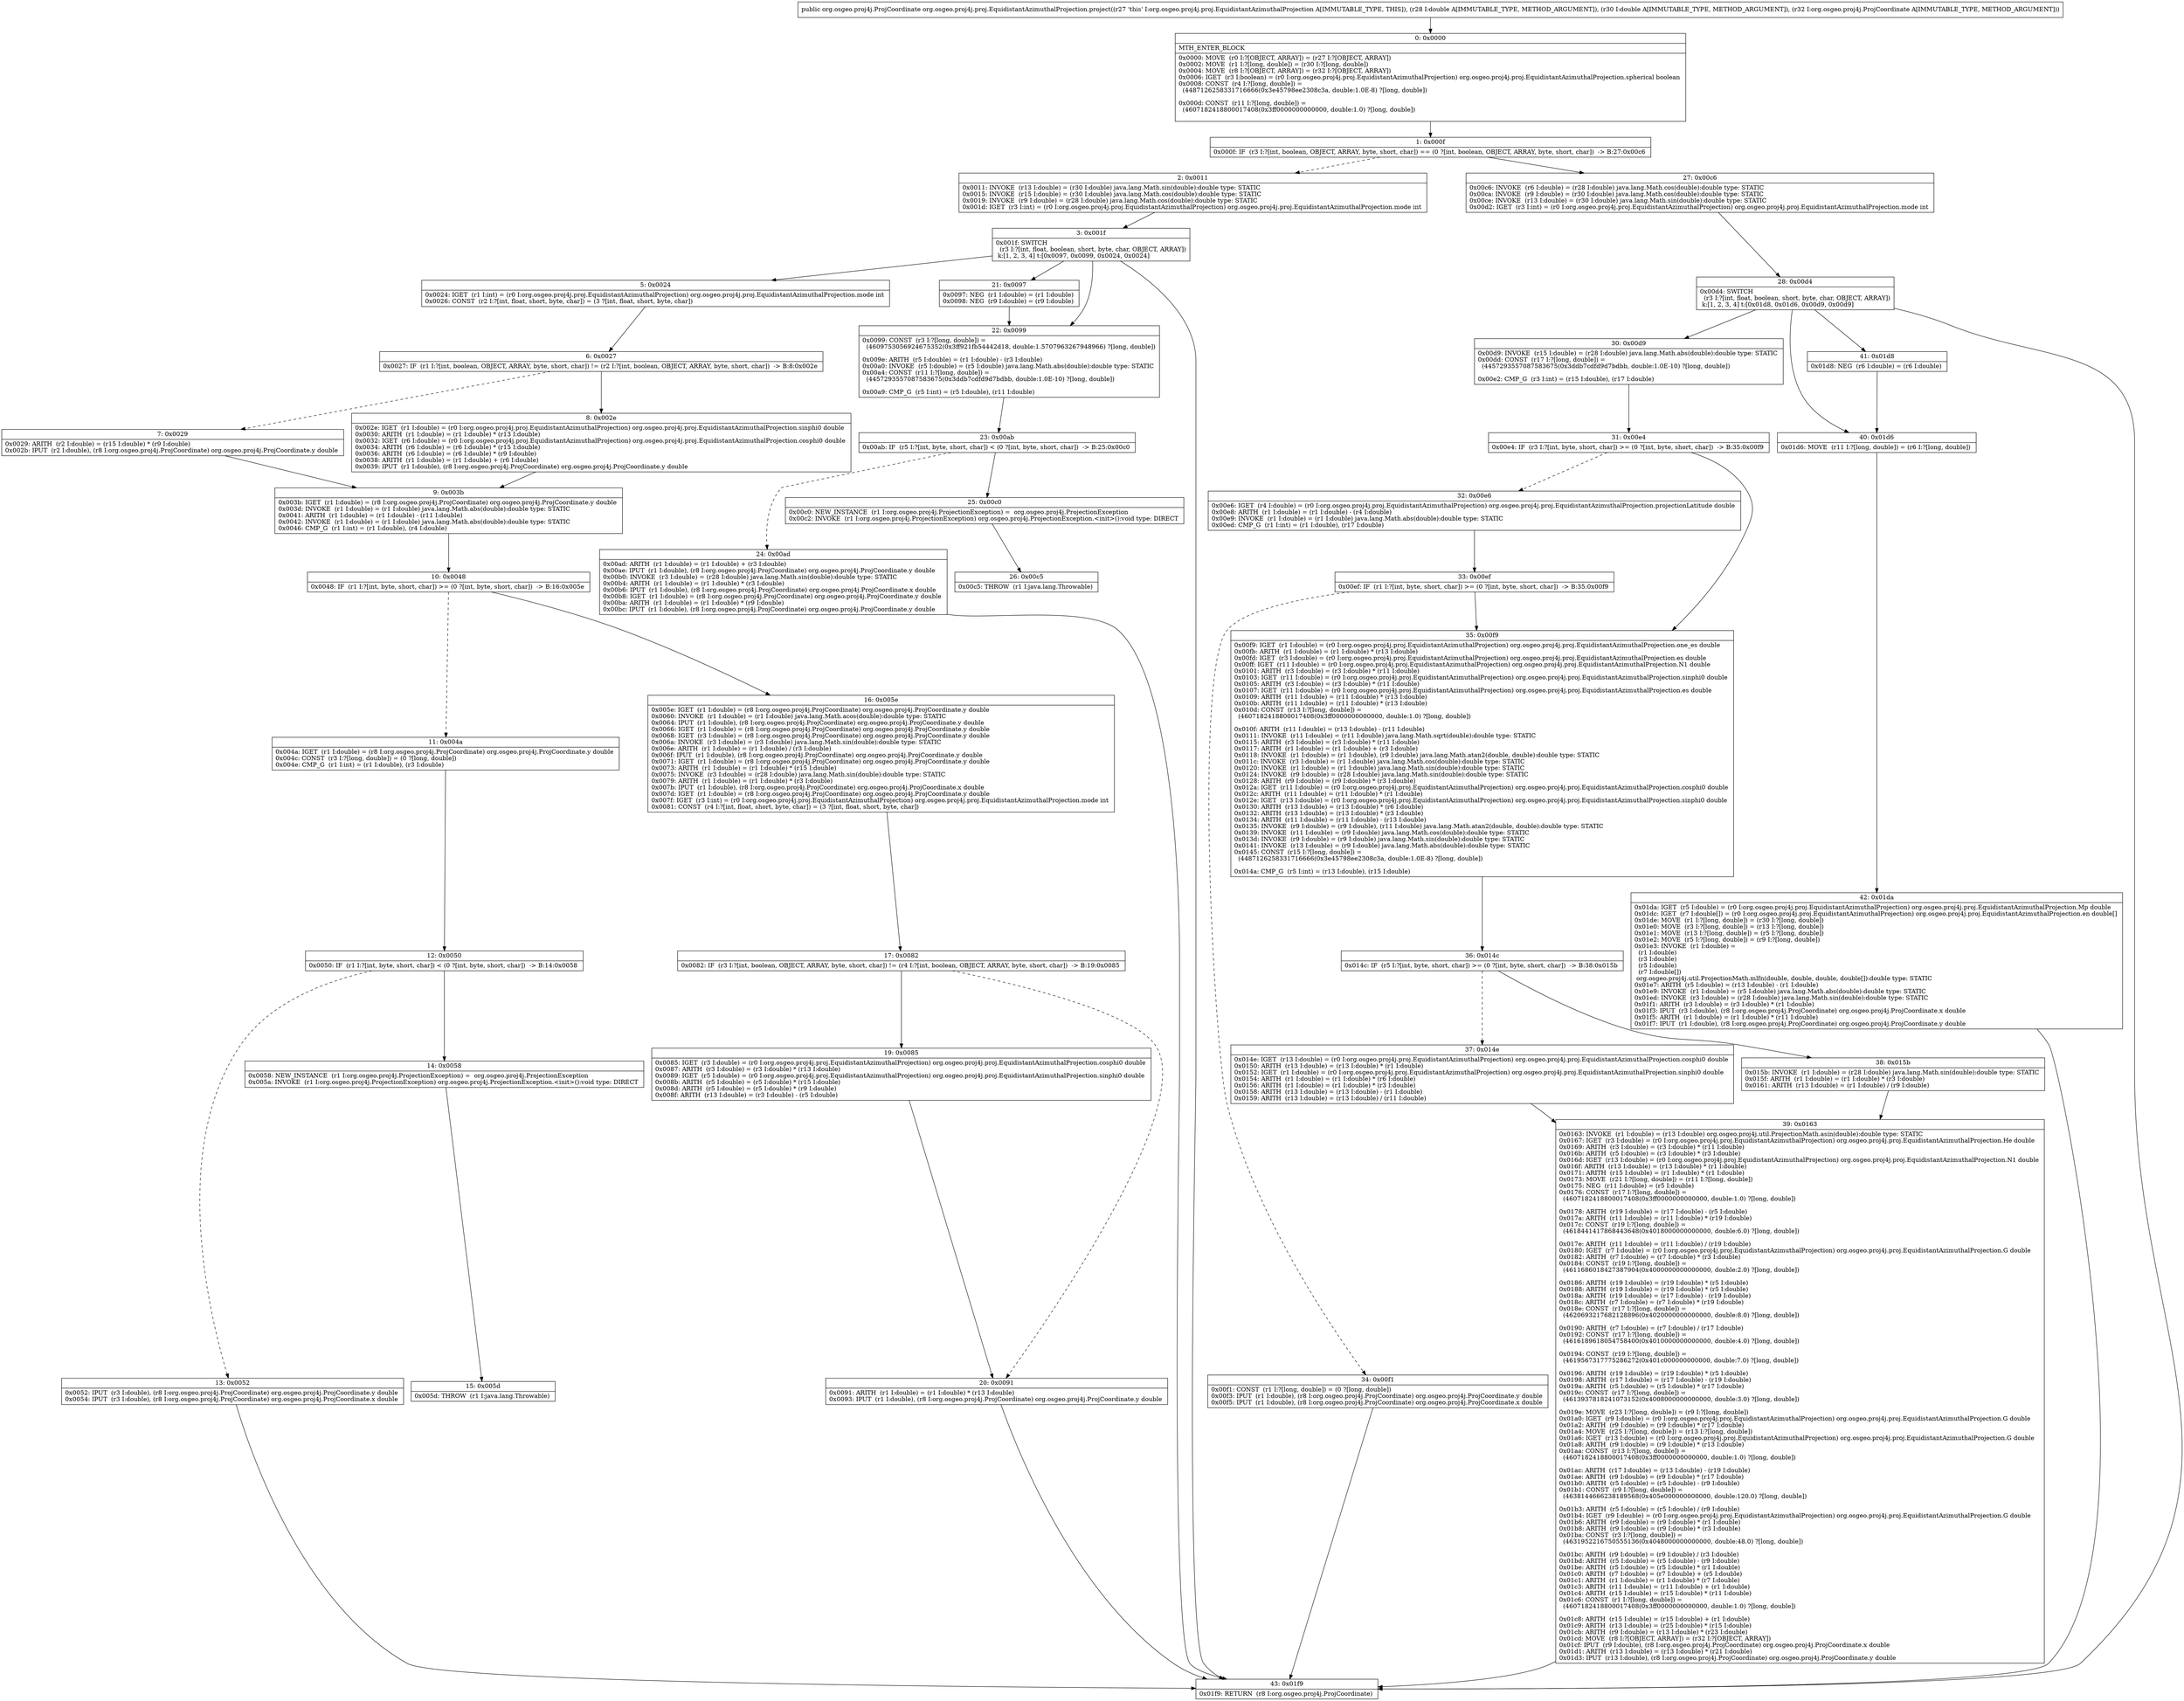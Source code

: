 digraph "CFG fororg.osgeo.proj4j.proj.EquidistantAzimuthalProjection.project(DDLorg\/osgeo\/proj4j\/ProjCoordinate;)Lorg\/osgeo\/proj4j\/ProjCoordinate;" {
Node_0 [shape=record,label="{0\:\ 0x0000|MTH_ENTER_BLOCK\l|0x0000: MOVE  (r0 I:?[OBJECT, ARRAY]) = (r27 I:?[OBJECT, ARRAY]) \l0x0002: MOVE  (r1 I:?[long, double]) = (r30 I:?[long, double]) \l0x0004: MOVE  (r8 I:?[OBJECT, ARRAY]) = (r32 I:?[OBJECT, ARRAY]) \l0x0006: IGET  (r3 I:boolean) = (r0 I:org.osgeo.proj4j.proj.EquidistantAzimuthalProjection) org.osgeo.proj4j.proj.EquidistantAzimuthalProjection.spherical boolean \l0x0008: CONST  (r4 I:?[long, double]) = \l  (4487126258331716666(0x3e45798ee2308c3a, double:1.0E\-8) ?[long, double])\l \l0x000d: CONST  (r11 I:?[long, double]) = \l  (4607182418800017408(0x3ff0000000000000, double:1.0) ?[long, double])\l \l}"];
Node_1 [shape=record,label="{1\:\ 0x000f|0x000f: IF  (r3 I:?[int, boolean, OBJECT, ARRAY, byte, short, char]) == (0 ?[int, boolean, OBJECT, ARRAY, byte, short, char])  \-\> B:27:0x00c6 \l}"];
Node_2 [shape=record,label="{2\:\ 0x0011|0x0011: INVOKE  (r13 I:double) = (r30 I:double) java.lang.Math.sin(double):double type: STATIC \l0x0015: INVOKE  (r15 I:double) = (r30 I:double) java.lang.Math.cos(double):double type: STATIC \l0x0019: INVOKE  (r9 I:double) = (r28 I:double) java.lang.Math.cos(double):double type: STATIC \l0x001d: IGET  (r3 I:int) = (r0 I:org.osgeo.proj4j.proj.EquidistantAzimuthalProjection) org.osgeo.proj4j.proj.EquidistantAzimuthalProjection.mode int \l}"];
Node_3 [shape=record,label="{3\:\ 0x001f|0x001f: SWITCH  \l  (r3 I:?[int, float, boolean, short, byte, char, OBJECT, ARRAY])\l k:[1, 2, 3, 4] t:[0x0097, 0x0099, 0x0024, 0x0024] \l}"];
Node_5 [shape=record,label="{5\:\ 0x0024|0x0024: IGET  (r1 I:int) = (r0 I:org.osgeo.proj4j.proj.EquidistantAzimuthalProjection) org.osgeo.proj4j.proj.EquidistantAzimuthalProjection.mode int \l0x0026: CONST  (r2 I:?[int, float, short, byte, char]) = (3 ?[int, float, short, byte, char]) \l}"];
Node_6 [shape=record,label="{6\:\ 0x0027|0x0027: IF  (r1 I:?[int, boolean, OBJECT, ARRAY, byte, short, char]) != (r2 I:?[int, boolean, OBJECT, ARRAY, byte, short, char])  \-\> B:8:0x002e \l}"];
Node_7 [shape=record,label="{7\:\ 0x0029|0x0029: ARITH  (r2 I:double) = (r15 I:double) * (r9 I:double) \l0x002b: IPUT  (r2 I:double), (r8 I:org.osgeo.proj4j.ProjCoordinate) org.osgeo.proj4j.ProjCoordinate.y double \l}"];
Node_8 [shape=record,label="{8\:\ 0x002e|0x002e: IGET  (r1 I:double) = (r0 I:org.osgeo.proj4j.proj.EquidistantAzimuthalProjection) org.osgeo.proj4j.proj.EquidistantAzimuthalProjection.sinphi0 double \l0x0030: ARITH  (r1 I:double) = (r1 I:double) * (r13 I:double) \l0x0032: IGET  (r6 I:double) = (r0 I:org.osgeo.proj4j.proj.EquidistantAzimuthalProjection) org.osgeo.proj4j.proj.EquidistantAzimuthalProjection.cosphi0 double \l0x0034: ARITH  (r6 I:double) = (r6 I:double) * (r15 I:double) \l0x0036: ARITH  (r6 I:double) = (r6 I:double) * (r9 I:double) \l0x0038: ARITH  (r1 I:double) = (r1 I:double) + (r6 I:double) \l0x0039: IPUT  (r1 I:double), (r8 I:org.osgeo.proj4j.ProjCoordinate) org.osgeo.proj4j.ProjCoordinate.y double \l}"];
Node_9 [shape=record,label="{9\:\ 0x003b|0x003b: IGET  (r1 I:double) = (r8 I:org.osgeo.proj4j.ProjCoordinate) org.osgeo.proj4j.ProjCoordinate.y double \l0x003d: INVOKE  (r1 I:double) = (r1 I:double) java.lang.Math.abs(double):double type: STATIC \l0x0041: ARITH  (r1 I:double) = (r1 I:double) \- (r11 I:double) \l0x0042: INVOKE  (r1 I:double) = (r1 I:double) java.lang.Math.abs(double):double type: STATIC \l0x0046: CMP_G  (r1 I:int) = (r1 I:double), (r4 I:double) \l}"];
Node_10 [shape=record,label="{10\:\ 0x0048|0x0048: IF  (r1 I:?[int, byte, short, char]) \>= (0 ?[int, byte, short, char])  \-\> B:16:0x005e \l}"];
Node_11 [shape=record,label="{11\:\ 0x004a|0x004a: IGET  (r1 I:double) = (r8 I:org.osgeo.proj4j.ProjCoordinate) org.osgeo.proj4j.ProjCoordinate.y double \l0x004c: CONST  (r3 I:?[long, double]) = (0 ?[long, double]) \l0x004e: CMP_G  (r1 I:int) = (r1 I:double), (r3 I:double) \l}"];
Node_12 [shape=record,label="{12\:\ 0x0050|0x0050: IF  (r1 I:?[int, byte, short, char]) \< (0 ?[int, byte, short, char])  \-\> B:14:0x0058 \l}"];
Node_13 [shape=record,label="{13\:\ 0x0052|0x0052: IPUT  (r3 I:double), (r8 I:org.osgeo.proj4j.ProjCoordinate) org.osgeo.proj4j.ProjCoordinate.y double \l0x0054: IPUT  (r3 I:double), (r8 I:org.osgeo.proj4j.ProjCoordinate) org.osgeo.proj4j.ProjCoordinate.x double \l}"];
Node_14 [shape=record,label="{14\:\ 0x0058|0x0058: NEW_INSTANCE  (r1 I:org.osgeo.proj4j.ProjectionException) =  org.osgeo.proj4j.ProjectionException \l0x005a: INVOKE  (r1 I:org.osgeo.proj4j.ProjectionException) org.osgeo.proj4j.ProjectionException.\<init\>():void type: DIRECT \l}"];
Node_15 [shape=record,label="{15\:\ 0x005d|0x005d: THROW  (r1 I:java.lang.Throwable) \l}"];
Node_16 [shape=record,label="{16\:\ 0x005e|0x005e: IGET  (r1 I:double) = (r8 I:org.osgeo.proj4j.ProjCoordinate) org.osgeo.proj4j.ProjCoordinate.y double \l0x0060: INVOKE  (r1 I:double) = (r1 I:double) java.lang.Math.acos(double):double type: STATIC \l0x0064: IPUT  (r1 I:double), (r8 I:org.osgeo.proj4j.ProjCoordinate) org.osgeo.proj4j.ProjCoordinate.y double \l0x0066: IGET  (r1 I:double) = (r8 I:org.osgeo.proj4j.ProjCoordinate) org.osgeo.proj4j.ProjCoordinate.y double \l0x0068: IGET  (r3 I:double) = (r8 I:org.osgeo.proj4j.ProjCoordinate) org.osgeo.proj4j.ProjCoordinate.y double \l0x006a: INVOKE  (r3 I:double) = (r3 I:double) java.lang.Math.sin(double):double type: STATIC \l0x006e: ARITH  (r1 I:double) = (r1 I:double) \/ (r3 I:double) \l0x006f: IPUT  (r1 I:double), (r8 I:org.osgeo.proj4j.ProjCoordinate) org.osgeo.proj4j.ProjCoordinate.y double \l0x0071: IGET  (r1 I:double) = (r8 I:org.osgeo.proj4j.ProjCoordinate) org.osgeo.proj4j.ProjCoordinate.y double \l0x0073: ARITH  (r1 I:double) = (r1 I:double) * (r15 I:double) \l0x0075: INVOKE  (r3 I:double) = (r28 I:double) java.lang.Math.sin(double):double type: STATIC \l0x0079: ARITH  (r1 I:double) = (r1 I:double) * (r3 I:double) \l0x007b: IPUT  (r1 I:double), (r8 I:org.osgeo.proj4j.ProjCoordinate) org.osgeo.proj4j.ProjCoordinate.x double \l0x007d: IGET  (r1 I:double) = (r8 I:org.osgeo.proj4j.ProjCoordinate) org.osgeo.proj4j.ProjCoordinate.y double \l0x007f: IGET  (r3 I:int) = (r0 I:org.osgeo.proj4j.proj.EquidistantAzimuthalProjection) org.osgeo.proj4j.proj.EquidistantAzimuthalProjection.mode int \l0x0081: CONST  (r4 I:?[int, float, short, byte, char]) = (3 ?[int, float, short, byte, char]) \l}"];
Node_17 [shape=record,label="{17\:\ 0x0082|0x0082: IF  (r3 I:?[int, boolean, OBJECT, ARRAY, byte, short, char]) != (r4 I:?[int, boolean, OBJECT, ARRAY, byte, short, char])  \-\> B:19:0x0085 \l}"];
Node_19 [shape=record,label="{19\:\ 0x0085|0x0085: IGET  (r3 I:double) = (r0 I:org.osgeo.proj4j.proj.EquidistantAzimuthalProjection) org.osgeo.proj4j.proj.EquidistantAzimuthalProjection.cosphi0 double \l0x0087: ARITH  (r3 I:double) = (r3 I:double) * (r13 I:double) \l0x0089: IGET  (r5 I:double) = (r0 I:org.osgeo.proj4j.proj.EquidistantAzimuthalProjection) org.osgeo.proj4j.proj.EquidistantAzimuthalProjection.sinphi0 double \l0x008b: ARITH  (r5 I:double) = (r5 I:double) * (r15 I:double) \l0x008d: ARITH  (r5 I:double) = (r5 I:double) * (r9 I:double) \l0x008f: ARITH  (r13 I:double) = (r3 I:double) \- (r5 I:double) \l}"];
Node_20 [shape=record,label="{20\:\ 0x0091|0x0091: ARITH  (r1 I:double) = (r1 I:double) * (r13 I:double) \l0x0093: IPUT  (r1 I:double), (r8 I:org.osgeo.proj4j.ProjCoordinate) org.osgeo.proj4j.ProjCoordinate.y double \l}"];
Node_21 [shape=record,label="{21\:\ 0x0097|0x0097: NEG  (r1 I:double) = (r1 I:double) \l0x0098: NEG  (r9 I:double) = (r9 I:double) \l}"];
Node_22 [shape=record,label="{22\:\ 0x0099|0x0099: CONST  (r3 I:?[long, double]) = \l  (4609753056924675352(0x3ff921fb54442d18, double:1.5707963267948966) ?[long, double])\l \l0x009e: ARITH  (r5 I:double) = (r1 I:double) \- (r3 I:double) \l0x00a0: INVOKE  (r5 I:double) = (r5 I:double) java.lang.Math.abs(double):double type: STATIC \l0x00a4: CONST  (r11 I:?[long, double]) = \l  (4457293557087583675(0x3ddb7cdfd9d7bdbb, double:1.0E\-10) ?[long, double])\l \l0x00a9: CMP_G  (r5 I:int) = (r5 I:double), (r11 I:double) \l}"];
Node_23 [shape=record,label="{23\:\ 0x00ab|0x00ab: IF  (r5 I:?[int, byte, short, char]) \< (0 ?[int, byte, short, char])  \-\> B:25:0x00c0 \l}"];
Node_24 [shape=record,label="{24\:\ 0x00ad|0x00ad: ARITH  (r1 I:double) = (r1 I:double) + (r3 I:double) \l0x00ae: IPUT  (r1 I:double), (r8 I:org.osgeo.proj4j.ProjCoordinate) org.osgeo.proj4j.ProjCoordinate.y double \l0x00b0: INVOKE  (r3 I:double) = (r28 I:double) java.lang.Math.sin(double):double type: STATIC \l0x00b4: ARITH  (r1 I:double) = (r1 I:double) * (r3 I:double) \l0x00b6: IPUT  (r1 I:double), (r8 I:org.osgeo.proj4j.ProjCoordinate) org.osgeo.proj4j.ProjCoordinate.x double \l0x00b8: IGET  (r1 I:double) = (r8 I:org.osgeo.proj4j.ProjCoordinate) org.osgeo.proj4j.ProjCoordinate.y double \l0x00ba: ARITH  (r1 I:double) = (r1 I:double) * (r9 I:double) \l0x00bc: IPUT  (r1 I:double), (r8 I:org.osgeo.proj4j.ProjCoordinate) org.osgeo.proj4j.ProjCoordinate.y double \l}"];
Node_25 [shape=record,label="{25\:\ 0x00c0|0x00c0: NEW_INSTANCE  (r1 I:org.osgeo.proj4j.ProjectionException) =  org.osgeo.proj4j.ProjectionException \l0x00c2: INVOKE  (r1 I:org.osgeo.proj4j.ProjectionException) org.osgeo.proj4j.ProjectionException.\<init\>():void type: DIRECT \l}"];
Node_26 [shape=record,label="{26\:\ 0x00c5|0x00c5: THROW  (r1 I:java.lang.Throwable) \l}"];
Node_27 [shape=record,label="{27\:\ 0x00c6|0x00c6: INVOKE  (r6 I:double) = (r28 I:double) java.lang.Math.cos(double):double type: STATIC \l0x00ca: INVOKE  (r9 I:double) = (r30 I:double) java.lang.Math.cos(double):double type: STATIC \l0x00ce: INVOKE  (r13 I:double) = (r30 I:double) java.lang.Math.sin(double):double type: STATIC \l0x00d2: IGET  (r3 I:int) = (r0 I:org.osgeo.proj4j.proj.EquidistantAzimuthalProjection) org.osgeo.proj4j.proj.EquidistantAzimuthalProjection.mode int \l}"];
Node_28 [shape=record,label="{28\:\ 0x00d4|0x00d4: SWITCH  \l  (r3 I:?[int, float, boolean, short, byte, char, OBJECT, ARRAY])\l k:[1, 2, 3, 4] t:[0x01d8, 0x01d6, 0x00d9, 0x00d9] \l}"];
Node_30 [shape=record,label="{30\:\ 0x00d9|0x00d9: INVOKE  (r15 I:double) = (r28 I:double) java.lang.Math.abs(double):double type: STATIC \l0x00dd: CONST  (r17 I:?[long, double]) = \l  (4457293557087583675(0x3ddb7cdfd9d7bdbb, double:1.0E\-10) ?[long, double])\l \l0x00e2: CMP_G  (r3 I:int) = (r15 I:double), (r17 I:double) \l}"];
Node_31 [shape=record,label="{31\:\ 0x00e4|0x00e4: IF  (r3 I:?[int, byte, short, char]) \>= (0 ?[int, byte, short, char])  \-\> B:35:0x00f9 \l}"];
Node_32 [shape=record,label="{32\:\ 0x00e6|0x00e6: IGET  (r4 I:double) = (r0 I:org.osgeo.proj4j.proj.EquidistantAzimuthalProjection) org.osgeo.proj4j.proj.EquidistantAzimuthalProjection.projectionLatitude double \l0x00e8: ARITH  (r1 I:double) = (r1 I:double) \- (r4 I:double) \l0x00e9: INVOKE  (r1 I:double) = (r1 I:double) java.lang.Math.abs(double):double type: STATIC \l0x00ed: CMP_G  (r1 I:int) = (r1 I:double), (r17 I:double) \l}"];
Node_33 [shape=record,label="{33\:\ 0x00ef|0x00ef: IF  (r1 I:?[int, byte, short, char]) \>= (0 ?[int, byte, short, char])  \-\> B:35:0x00f9 \l}"];
Node_34 [shape=record,label="{34\:\ 0x00f1|0x00f1: CONST  (r1 I:?[long, double]) = (0 ?[long, double]) \l0x00f3: IPUT  (r1 I:double), (r8 I:org.osgeo.proj4j.ProjCoordinate) org.osgeo.proj4j.ProjCoordinate.y double \l0x00f5: IPUT  (r1 I:double), (r8 I:org.osgeo.proj4j.ProjCoordinate) org.osgeo.proj4j.ProjCoordinate.x double \l}"];
Node_35 [shape=record,label="{35\:\ 0x00f9|0x00f9: IGET  (r1 I:double) = (r0 I:org.osgeo.proj4j.proj.EquidistantAzimuthalProjection) org.osgeo.proj4j.proj.EquidistantAzimuthalProjection.one_es double \l0x00fb: ARITH  (r1 I:double) = (r1 I:double) * (r13 I:double) \l0x00fd: IGET  (r3 I:double) = (r0 I:org.osgeo.proj4j.proj.EquidistantAzimuthalProjection) org.osgeo.proj4j.proj.EquidistantAzimuthalProjection.es double \l0x00ff: IGET  (r11 I:double) = (r0 I:org.osgeo.proj4j.proj.EquidistantAzimuthalProjection) org.osgeo.proj4j.proj.EquidistantAzimuthalProjection.N1 double \l0x0101: ARITH  (r3 I:double) = (r3 I:double) * (r11 I:double) \l0x0103: IGET  (r11 I:double) = (r0 I:org.osgeo.proj4j.proj.EquidistantAzimuthalProjection) org.osgeo.proj4j.proj.EquidistantAzimuthalProjection.sinphi0 double \l0x0105: ARITH  (r3 I:double) = (r3 I:double) * (r11 I:double) \l0x0107: IGET  (r11 I:double) = (r0 I:org.osgeo.proj4j.proj.EquidistantAzimuthalProjection) org.osgeo.proj4j.proj.EquidistantAzimuthalProjection.es double \l0x0109: ARITH  (r11 I:double) = (r11 I:double) * (r13 I:double) \l0x010b: ARITH  (r11 I:double) = (r11 I:double) * (r13 I:double) \l0x010d: CONST  (r13 I:?[long, double]) = \l  (4607182418800017408(0x3ff0000000000000, double:1.0) ?[long, double])\l \l0x010f: ARITH  (r11 I:double) = (r13 I:double) \- (r11 I:double) \l0x0111: INVOKE  (r11 I:double) = (r11 I:double) java.lang.Math.sqrt(double):double type: STATIC \l0x0115: ARITH  (r3 I:double) = (r3 I:double) * (r11 I:double) \l0x0117: ARITH  (r1 I:double) = (r1 I:double) + (r3 I:double) \l0x0118: INVOKE  (r1 I:double) = (r1 I:double), (r9 I:double) java.lang.Math.atan2(double, double):double type: STATIC \l0x011c: INVOKE  (r3 I:double) = (r1 I:double) java.lang.Math.cos(double):double type: STATIC \l0x0120: INVOKE  (r1 I:double) = (r1 I:double) java.lang.Math.sin(double):double type: STATIC \l0x0124: INVOKE  (r9 I:double) = (r28 I:double) java.lang.Math.sin(double):double type: STATIC \l0x0128: ARITH  (r9 I:double) = (r9 I:double) * (r3 I:double) \l0x012a: IGET  (r11 I:double) = (r0 I:org.osgeo.proj4j.proj.EquidistantAzimuthalProjection) org.osgeo.proj4j.proj.EquidistantAzimuthalProjection.cosphi0 double \l0x012c: ARITH  (r11 I:double) = (r11 I:double) * (r1 I:double) \l0x012e: IGET  (r13 I:double) = (r0 I:org.osgeo.proj4j.proj.EquidistantAzimuthalProjection) org.osgeo.proj4j.proj.EquidistantAzimuthalProjection.sinphi0 double \l0x0130: ARITH  (r13 I:double) = (r13 I:double) * (r6 I:double) \l0x0132: ARITH  (r13 I:double) = (r13 I:double) * (r3 I:double) \l0x0134: ARITH  (r11 I:double) = (r11 I:double) \- (r13 I:double) \l0x0135: INVOKE  (r9 I:double) = (r9 I:double), (r11 I:double) java.lang.Math.atan2(double, double):double type: STATIC \l0x0139: INVOKE  (r11 I:double) = (r9 I:double) java.lang.Math.cos(double):double type: STATIC \l0x013d: INVOKE  (r9 I:double) = (r9 I:double) java.lang.Math.sin(double):double type: STATIC \l0x0141: INVOKE  (r13 I:double) = (r9 I:double) java.lang.Math.abs(double):double type: STATIC \l0x0145: CONST  (r15 I:?[long, double]) = \l  (4487126258331716666(0x3e45798ee2308c3a, double:1.0E\-8) ?[long, double])\l \l0x014a: CMP_G  (r5 I:int) = (r13 I:double), (r15 I:double) \l}"];
Node_36 [shape=record,label="{36\:\ 0x014c|0x014c: IF  (r5 I:?[int, byte, short, char]) \>= (0 ?[int, byte, short, char])  \-\> B:38:0x015b \l}"];
Node_37 [shape=record,label="{37\:\ 0x014e|0x014e: IGET  (r13 I:double) = (r0 I:org.osgeo.proj4j.proj.EquidistantAzimuthalProjection) org.osgeo.proj4j.proj.EquidistantAzimuthalProjection.cosphi0 double \l0x0150: ARITH  (r13 I:double) = (r13 I:double) * (r1 I:double) \l0x0152: IGET  (r1 I:double) = (r0 I:org.osgeo.proj4j.proj.EquidistantAzimuthalProjection) org.osgeo.proj4j.proj.EquidistantAzimuthalProjection.sinphi0 double \l0x0154: ARITH  (r1 I:double) = (r1 I:double) * (r6 I:double) \l0x0156: ARITH  (r1 I:double) = (r1 I:double) * (r3 I:double) \l0x0158: ARITH  (r13 I:double) = (r13 I:double) \- (r1 I:double) \l0x0159: ARITH  (r13 I:double) = (r13 I:double) \/ (r11 I:double) \l}"];
Node_38 [shape=record,label="{38\:\ 0x015b|0x015b: INVOKE  (r1 I:double) = (r28 I:double) java.lang.Math.sin(double):double type: STATIC \l0x015f: ARITH  (r1 I:double) = (r1 I:double) * (r3 I:double) \l0x0161: ARITH  (r13 I:double) = (r1 I:double) \/ (r9 I:double) \l}"];
Node_39 [shape=record,label="{39\:\ 0x0163|0x0163: INVOKE  (r1 I:double) = (r13 I:double) org.osgeo.proj4j.util.ProjectionMath.asin(double):double type: STATIC \l0x0167: IGET  (r3 I:double) = (r0 I:org.osgeo.proj4j.proj.EquidistantAzimuthalProjection) org.osgeo.proj4j.proj.EquidistantAzimuthalProjection.He double \l0x0169: ARITH  (r3 I:double) = (r3 I:double) * (r11 I:double) \l0x016b: ARITH  (r5 I:double) = (r3 I:double) * (r3 I:double) \l0x016d: IGET  (r13 I:double) = (r0 I:org.osgeo.proj4j.proj.EquidistantAzimuthalProjection) org.osgeo.proj4j.proj.EquidistantAzimuthalProjection.N1 double \l0x016f: ARITH  (r13 I:double) = (r13 I:double) * (r1 I:double) \l0x0171: ARITH  (r15 I:double) = (r1 I:double) * (r1 I:double) \l0x0173: MOVE  (r21 I:?[long, double]) = (r11 I:?[long, double]) \l0x0175: NEG  (r11 I:double) = (r5 I:double) \l0x0176: CONST  (r17 I:?[long, double]) = \l  (4607182418800017408(0x3ff0000000000000, double:1.0) ?[long, double])\l \l0x0178: ARITH  (r19 I:double) = (r17 I:double) \- (r5 I:double) \l0x017a: ARITH  (r11 I:double) = (r11 I:double) * (r19 I:double) \l0x017c: CONST  (r19 I:?[long, double]) = \l  (4618441417868443648(0x4018000000000000, double:6.0) ?[long, double])\l \l0x017e: ARITH  (r11 I:double) = (r11 I:double) \/ (r19 I:double) \l0x0180: IGET  (r7 I:double) = (r0 I:org.osgeo.proj4j.proj.EquidistantAzimuthalProjection) org.osgeo.proj4j.proj.EquidistantAzimuthalProjection.G double \l0x0182: ARITH  (r7 I:double) = (r7 I:double) * (r3 I:double) \l0x0184: CONST  (r19 I:?[long, double]) = \l  (4611686018427387904(0x4000000000000000, double:2.0) ?[long, double])\l \l0x0186: ARITH  (r19 I:double) = (r19 I:double) * (r5 I:double) \l0x0188: ARITH  (r19 I:double) = (r19 I:double) * (r5 I:double) \l0x018a: ARITH  (r19 I:double) = (r17 I:double) \- (r19 I:double) \l0x018c: ARITH  (r7 I:double) = (r7 I:double) * (r19 I:double) \l0x018e: CONST  (r17 I:?[long, double]) = \l  (4620693217682128896(0x4020000000000000, double:8.0) ?[long, double])\l \l0x0190: ARITH  (r7 I:double) = (r7 I:double) \/ (r17 I:double) \l0x0192: CONST  (r17 I:?[long, double]) = \l  (4616189618054758400(0x4010000000000000, double:4.0) ?[long, double])\l \l0x0194: CONST  (r19 I:?[long, double]) = \l  (4619567317775286272(0x401c000000000000, double:7.0) ?[long, double])\l \l0x0196: ARITH  (r19 I:double) = (r19 I:double) * (r5 I:double) \l0x0198: ARITH  (r17 I:double) = (r17 I:double) \- (r19 I:double) \l0x019a: ARITH  (r5 I:double) = (r5 I:double) * (r17 I:double) \l0x019c: CONST  (r17 I:?[long, double]) = \l  (4613937818241073152(0x4008000000000000, double:3.0) ?[long, double])\l \l0x019e: MOVE  (r23 I:?[long, double]) = (r9 I:?[long, double]) \l0x01a0: IGET  (r9 I:double) = (r0 I:org.osgeo.proj4j.proj.EquidistantAzimuthalProjection) org.osgeo.proj4j.proj.EquidistantAzimuthalProjection.G double \l0x01a2: ARITH  (r9 I:double) = (r9 I:double) * (r17 I:double) \l0x01a4: MOVE  (r25 I:?[long, double]) = (r13 I:?[long, double]) \l0x01a6: IGET  (r13 I:double) = (r0 I:org.osgeo.proj4j.proj.EquidistantAzimuthalProjection) org.osgeo.proj4j.proj.EquidistantAzimuthalProjection.G double \l0x01a8: ARITH  (r9 I:double) = (r9 I:double) * (r13 I:double) \l0x01aa: CONST  (r13 I:?[long, double]) = \l  (4607182418800017408(0x3ff0000000000000, double:1.0) ?[long, double])\l \l0x01ac: ARITH  (r17 I:double) = (r13 I:double) \- (r19 I:double) \l0x01ae: ARITH  (r9 I:double) = (r9 I:double) * (r17 I:double) \l0x01b0: ARITH  (r5 I:double) = (r5 I:double) \- (r9 I:double) \l0x01b1: CONST  (r9 I:?[long, double]) = \l  (4638144666238189568(0x405e000000000000, double:120.0) ?[long, double])\l \l0x01b3: ARITH  (r5 I:double) = (r5 I:double) \/ (r9 I:double) \l0x01b4: IGET  (r9 I:double) = (r0 I:org.osgeo.proj4j.proj.EquidistantAzimuthalProjection) org.osgeo.proj4j.proj.EquidistantAzimuthalProjection.G double \l0x01b6: ARITH  (r9 I:double) = (r9 I:double) * (r1 I:double) \l0x01b8: ARITH  (r9 I:double) = (r9 I:double) * (r3 I:double) \l0x01ba: CONST  (r3 I:?[long, double]) = \l  (4631952216750555136(0x4048000000000000, double:48.0) ?[long, double])\l \l0x01bc: ARITH  (r9 I:double) = (r9 I:double) \/ (r3 I:double) \l0x01bd: ARITH  (r5 I:double) = (r5 I:double) \- (r9 I:double) \l0x01be: ARITH  (r5 I:double) = (r5 I:double) * (r1 I:double) \l0x01c0: ARITH  (r7 I:double) = (r7 I:double) + (r5 I:double) \l0x01c1: ARITH  (r1 I:double) = (r1 I:double) * (r7 I:double) \l0x01c3: ARITH  (r11 I:double) = (r11 I:double) + (r1 I:double) \l0x01c4: ARITH  (r15 I:double) = (r15 I:double) * (r11 I:double) \l0x01c6: CONST  (r1 I:?[long, double]) = \l  (4607182418800017408(0x3ff0000000000000, double:1.0) ?[long, double])\l \l0x01c8: ARITH  (r15 I:double) = (r15 I:double) + (r1 I:double) \l0x01c9: ARITH  (r13 I:double) = (r25 I:double) * (r15 I:double) \l0x01cb: ARITH  (r9 I:double) = (r13 I:double) * (r23 I:double) \l0x01cd: MOVE  (r8 I:?[OBJECT, ARRAY]) = (r32 I:?[OBJECT, ARRAY]) \l0x01cf: IPUT  (r9 I:double), (r8 I:org.osgeo.proj4j.ProjCoordinate) org.osgeo.proj4j.ProjCoordinate.x double \l0x01d1: ARITH  (r13 I:double) = (r13 I:double) * (r21 I:double) \l0x01d3: IPUT  (r13 I:double), (r8 I:org.osgeo.proj4j.ProjCoordinate) org.osgeo.proj4j.ProjCoordinate.y double \l}"];
Node_40 [shape=record,label="{40\:\ 0x01d6|0x01d6: MOVE  (r11 I:?[long, double]) = (r6 I:?[long, double]) \l}"];
Node_41 [shape=record,label="{41\:\ 0x01d8|0x01d8: NEG  (r6 I:double) = (r6 I:double) \l}"];
Node_42 [shape=record,label="{42\:\ 0x01da|0x01da: IGET  (r5 I:double) = (r0 I:org.osgeo.proj4j.proj.EquidistantAzimuthalProjection) org.osgeo.proj4j.proj.EquidistantAzimuthalProjection.Mp double \l0x01dc: IGET  (r7 I:double[]) = (r0 I:org.osgeo.proj4j.proj.EquidistantAzimuthalProjection) org.osgeo.proj4j.proj.EquidistantAzimuthalProjection.en double[] \l0x01de: MOVE  (r1 I:?[long, double]) = (r30 I:?[long, double]) \l0x01e0: MOVE  (r3 I:?[long, double]) = (r13 I:?[long, double]) \l0x01e1: MOVE  (r13 I:?[long, double]) = (r5 I:?[long, double]) \l0x01e2: MOVE  (r5 I:?[long, double]) = (r9 I:?[long, double]) \l0x01e3: INVOKE  (r1 I:double) = \l  (r1 I:double)\l  (r3 I:double)\l  (r5 I:double)\l  (r7 I:double[])\l org.osgeo.proj4j.util.ProjectionMath.mlfn(double, double, double, double[]):double type: STATIC \l0x01e7: ARITH  (r5 I:double) = (r13 I:double) \- (r1 I:double) \l0x01e9: INVOKE  (r1 I:double) = (r5 I:double) java.lang.Math.abs(double):double type: STATIC \l0x01ed: INVOKE  (r3 I:double) = (r28 I:double) java.lang.Math.sin(double):double type: STATIC \l0x01f1: ARITH  (r3 I:double) = (r3 I:double) * (r1 I:double) \l0x01f3: IPUT  (r3 I:double), (r8 I:org.osgeo.proj4j.ProjCoordinate) org.osgeo.proj4j.ProjCoordinate.x double \l0x01f5: ARITH  (r1 I:double) = (r1 I:double) * (r11 I:double) \l0x01f7: IPUT  (r1 I:double), (r8 I:org.osgeo.proj4j.ProjCoordinate) org.osgeo.proj4j.ProjCoordinate.y double \l}"];
Node_43 [shape=record,label="{43\:\ 0x01f9|0x01f9: RETURN  (r8 I:org.osgeo.proj4j.ProjCoordinate) \l}"];
MethodNode[shape=record,label="{public org.osgeo.proj4j.ProjCoordinate org.osgeo.proj4j.proj.EquidistantAzimuthalProjection.project((r27 'this' I:org.osgeo.proj4j.proj.EquidistantAzimuthalProjection A[IMMUTABLE_TYPE, THIS]), (r28 I:double A[IMMUTABLE_TYPE, METHOD_ARGUMENT]), (r30 I:double A[IMMUTABLE_TYPE, METHOD_ARGUMENT]), (r32 I:org.osgeo.proj4j.ProjCoordinate A[IMMUTABLE_TYPE, METHOD_ARGUMENT])) }"];
MethodNode -> Node_0;
Node_0 -> Node_1;
Node_1 -> Node_2[style=dashed];
Node_1 -> Node_27;
Node_2 -> Node_3;
Node_3 -> Node_5;
Node_3 -> Node_21;
Node_3 -> Node_22;
Node_3 -> Node_43;
Node_5 -> Node_6;
Node_6 -> Node_7[style=dashed];
Node_6 -> Node_8;
Node_7 -> Node_9;
Node_8 -> Node_9;
Node_9 -> Node_10;
Node_10 -> Node_11[style=dashed];
Node_10 -> Node_16;
Node_11 -> Node_12;
Node_12 -> Node_13[style=dashed];
Node_12 -> Node_14;
Node_13 -> Node_43;
Node_14 -> Node_15;
Node_16 -> Node_17;
Node_17 -> Node_19;
Node_17 -> Node_20[style=dashed];
Node_19 -> Node_20;
Node_20 -> Node_43;
Node_21 -> Node_22;
Node_22 -> Node_23;
Node_23 -> Node_24[style=dashed];
Node_23 -> Node_25;
Node_24 -> Node_43;
Node_25 -> Node_26;
Node_27 -> Node_28;
Node_28 -> Node_30;
Node_28 -> Node_40;
Node_28 -> Node_41;
Node_28 -> Node_43;
Node_30 -> Node_31;
Node_31 -> Node_32[style=dashed];
Node_31 -> Node_35;
Node_32 -> Node_33;
Node_33 -> Node_34[style=dashed];
Node_33 -> Node_35;
Node_34 -> Node_43;
Node_35 -> Node_36;
Node_36 -> Node_37[style=dashed];
Node_36 -> Node_38;
Node_37 -> Node_39;
Node_38 -> Node_39;
Node_39 -> Node_43;
Node_40 -> Node_42;
Node_41 -> Node_40;
Node_42 -> Node_43;
}

